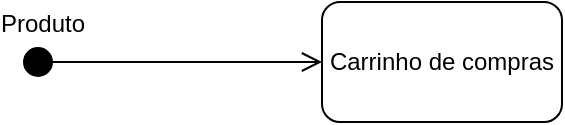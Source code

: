 <mxfile version="26.1.1">
  <diagram name="Semi. Diag. Atividades" id="eVQpQBnRxtCWXpSbcLzl">
    <mxGraphModel dx="875" dy="1675" grid="1" gridSize="10" guides="1" tooltips="1" connect="1" arrows="1" fold="1" page="1" pageScale="1" pageWidth="827" pageHeight="1169" math="0" shadow="0">
      <root>
        <mxCell id="0" />
        <mxCell id="1" parent="0" />
        <mxCell id="dsiEgnrB0mk9Wv6GIpgu-1" value="Carrinho de compras" style="rounded=1;whiteSpace=wrap;html=1;" vertex="1" parent="1">
          <mxGeometry x="220" y="-20" width="120" height="60" as="geometry" />
        </mxCell>
        <mxCell id="dsiEgnrB0mk9Wv6GIpgu-13" value="Produto" style="html=1;verticalAlign=bottom;startArrow=circle;startFill=1;endArrow=open;startSize=6;endSize=8;curved=0;rounded=0;fontSize=12;labelBackgroundColor=default;entryX=0;entryY=0.5;entryDx=0;entryDy=0;" edge="1" parent="1" target="dsiEgnrB0mk9Wv6GIpgu-1">
          <mxGeometry x="-0.867" y="10" width="80" relative="1" as="geometry">
            <mxPoint x="70" y="10" as="sourcePoint" />
            <mxPoint x="170" y="10" as="targetPoint" />
            <mxPoint as="offset" />
          </mxGeometry>
        </mxCell>
      </root>
    </mxGraphModel>
  </diagram>
</mxfile>
